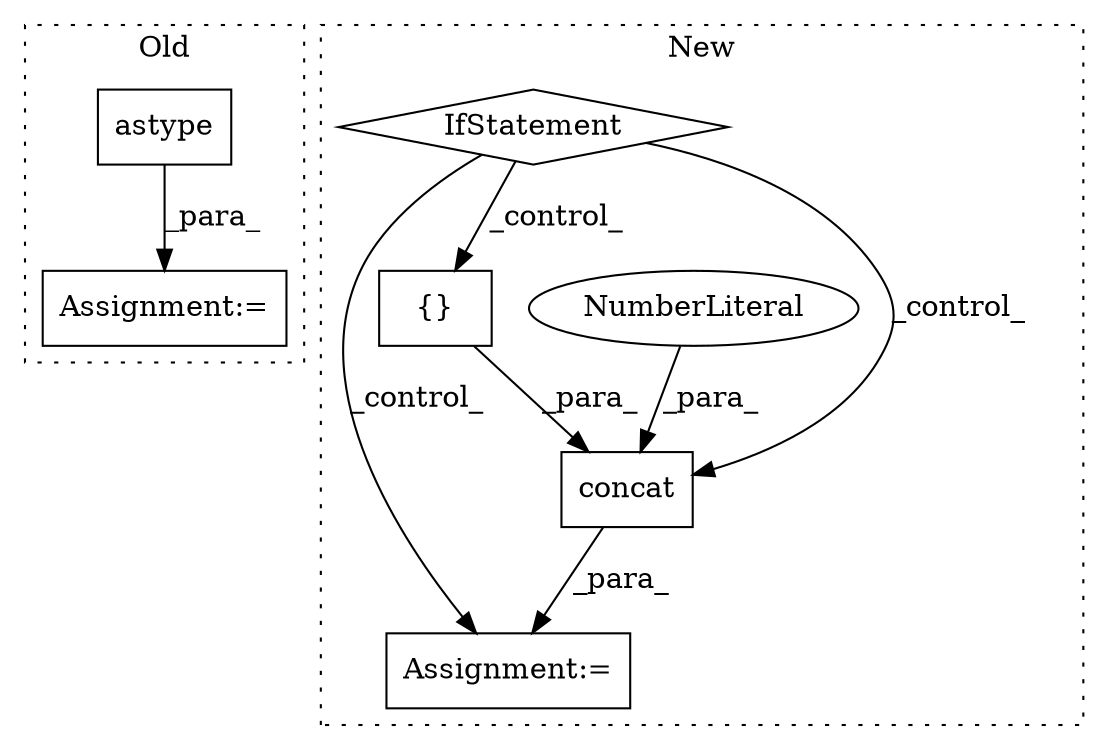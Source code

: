digraph G {
subgraph cluster0 {
1 [label="astype" a="32" s="5289,5305" l="7,1" shape="box"];
4 [label="Assignment:=" a="7" s="5273" l="1" shape="box"];
label = "Old";
style="dotted";
}
subgraph cluster1 {
2 [label="concat" a="32" s="5298,5380" l="7,1" shape="box"];
3 [label="NumberLiteral" a="34" s="5305" l="1" shape="ellipse"];
5 [label="Assignment:=" a="7" s="5286" l="1" shape="box"];
6 [label="{}" a="4" s="5316,5379" l="1,1" shape="box"];
7 [label="IfStatement" a="25" s="5230,5258" l="4,2" shape="diamond"];
label = "New";
style="dotted";
}
1 -> 4 [label="_para_"];
2 -> 5 [label="_para_"];
3 -> 2 [label="_para_"];
6 -> 2 [label="_para_"];
7 -> 2 [label="_control_"];
7 -> 5 [label="_control_"];
7 -> 6 [label="_control_"];
}